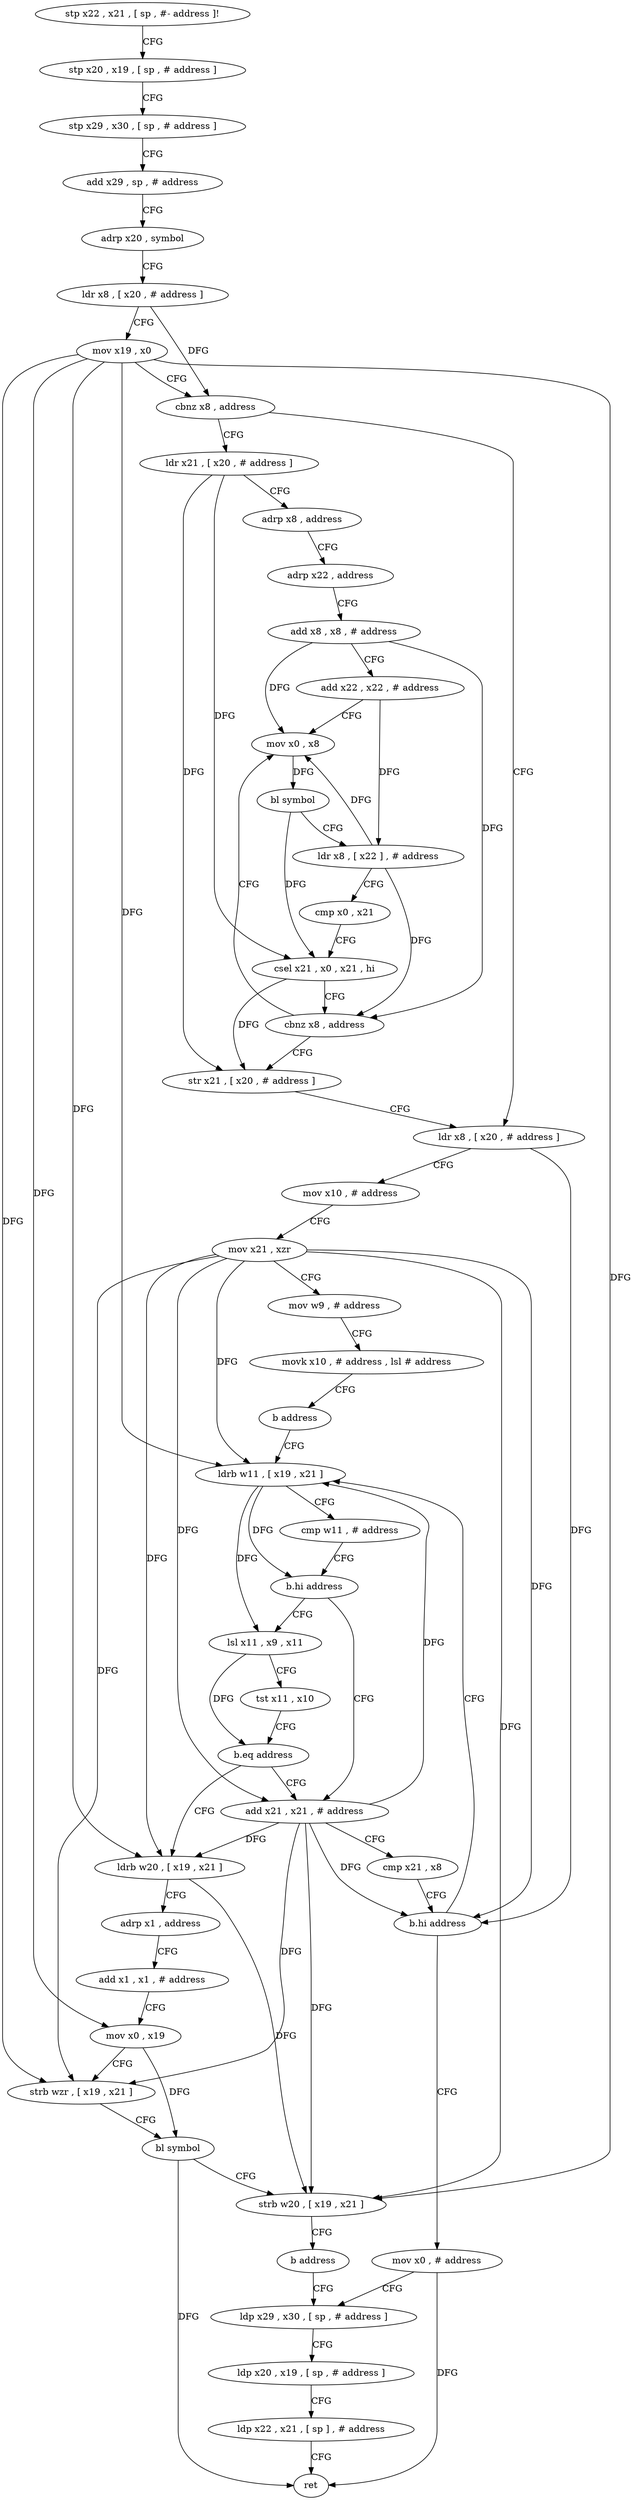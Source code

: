 digraph "func" {
"4206860" [label = "stp x22 , x21 , [ sp , #- address ]!" ]
"4206864" [label = "stp x20 , x19 , [ sp , # address ]" ]
"4206868" [label = "stp x29 , x30 , [ sp , # address ]" ]
"4206872" [label = "add x29 , sp , # address" ]
"4206876" [label = "adrp x20 , symbol" ]
"4206880" [label = "ldr x8 , [ x20 , # address ]" ]
"4206884" [label = "mov x19 , x0" ]
"4206888" [label = "cbnz x8 , address" ]
"4206940" [label = "ldr x8 , [ x20 , # address ]" ]
"4206892" [label = "ldr x21 , [ x20 , # address ]" ]
"4206944" [label = "mov x10 , # address" ]
"4206948" [label = "mov x21 , xzr" ]
"4206952" [label = "mov w9 , # address" ]
"4206956" [label = "movk x10 , # address , lsl # address" ]
"4206960" [label = "b address" ]
"4206976" [label = "ldrb w11 , [ x19 , x21 ]" ]
"4206896" [label = "adrp x8 , address" ]
"4206900" [label = "adrp x22 , address" ]
"4206904" [label = "add x8 , x8 , # address" ]
"4206908" [label = "add x22 , x22 , # address" ]
"4206912" [label = "mov x0 , x8" ]
"4206980" [label = "cmp w11 , # address" ]
"4206984" [label = "b.hi address" ]
"4206964" [label = "add x21 , x21 , # address" ]
"4206988" [label = "lsl x11 , x9 , x11" ]
"4206916" [label = "bl symbol" ]
"4206920" [label = "ldr x8 , [ x22 ] , # address" ]
"4206924" [label = "cmp x0 , x21" ]
"4206928" [label = "csel x21 , x0 , x21 , hi" ]
"4206932" [label = "cbnz x8 , address" ]
"4206936" [label = "str x21 , [ x20 , # address ]" ]
"4206968" [label = "cmp x21 , x8" ]
"4206972" [label = "b.hi address" ]
"4207032" [label = "mov x0 , # address" ]
"4206992" [label = "tst x11 , x10" ]
"4206996" [label = "b.eq address" ]
"4207000" [label = "ldrb w20 , [ x19 , x21 ]" ]
"4207036" [label = "ldp x29 , x30 , [ sp , # address ]" ]
"4207004" [label = "adrp x1 , address" ]
"4207008" [label = "add x1 , x1 , # address" ]
"4207012" [label = "mov x0 , x19" ]
"4207016" [label = "strb wzr , [ x19 , x21 ]" ]
"4207020" [label = "bl symbol" ]
"4207024" [label = "strb w20 , [ x19 , x21 ]" ]
"4207028" [label = "b address" ]
"4207040" [label = "ldp x20 , x19 , [ sp , # address ]" ]
"4207044" [label = "ldp x22 , x21 , [ sp ] , # address" ]
"4207048" [label = "ret" ]
"4206860" -> "4206864" [ label = "CFG" ]
"4206864" -> "4206868" [ label = "CFG" ]
"4206868" -> "4206872" [ label = "CFG" ]
"4206872" -> "4206876" [ label = "CFG" ]
"4206876" -> "4206880" [ label = "CFG" ]
"4206880" -> "4206884" [ label = "CFG" ]
"4206880" -> "4206888" [ label = "DFG" ]
"4206884" -> "4206888" [ label = "CFG" ]
"4206884" -> "4206976" [ label = "DFG" ]
"4206884" -> "4207000" [ label = "DFG" ]
"4206884" -> "4207012" [ label = "DFG" ]
"4206884" -> "4207016" [ label = "DFG" ]
"4206884" -> "4207024" [ label = "DFG" ]
"4206888" -> "4206940" [ label = "CFG" ]
"4206888" -> "4206892" [ label = "CFG" ]
"4206940" -> "4206944" [ label = "CFG" ]
"4206940" -> "4206972" [ label = "DFG" ]
"4206892" -> "4206896" [ label = "CFG" ]
"4206892" -> "4206928" [ label = "DFG" ]
"4206892" -> "4206936" [ label = "DFG" ]
"4206944" -> "4206948" [ label = "CFG" ]
"4206948" -> "4206952" [ label = "CFG" ]
"4206948" -> "4206976" [ label = "DFG" ]
"4206948" -> "4206964" [ label = "DFG" ]
"4206948" -> "4206972" [ label = "DFG" ]
"4206948" -> "4207000" [ label = "DFG" ]
"4206948" -> "4207016" [ label = "DFG" ]
"4206948" -> "4207024" [ label = "DFG" ]
"4206952" -> "4206956" [ label = "CFG" ]
"4206956" -> "4206960" [ label = "CFG" ]
"4206960" -> "4206976" [ label = "CFG" ]
"4206976" -> "4206980" [ label = "CFG" ]
"4206976" -> "4206984" [ label = "DFG" ]
"4206976" -> "4206988" [ label = "DFG" ]
"4206896" -> "4206900" [ label = "CFG" ]
"4206900" -> "4206904" [ label = "CFG" ]
"4206904" -> "4206908" [ label = "CFG" ]
"4206904" -> "4206912" [ label = "DFG" ]
"4206904" -> "4206932" [ label = "DFG" ]
"4206908" -> "4206912" [ label = "CFG" ]
"4206908" -> "4206920" [ label = "DFG" ]
"4206912" -> "4206916" [ label = "DFG" ]
"4206980" -> "4206984" [ label = "CFG" ]
"4206984" -> "4206964" [ label = "CFG" ]
"4206984" -> "4206988" [ label = "CFG" ]
"4206964" -> "4206968" [ label = "CFG" ]
"4206964" -> "4206976" [ label = "DFG" ]
"4206964" -> "4206972" [ label = "DFG" ]
"4206964" -> "4207000" [ label = "DFG" ]
"4206964" -> "4207016" [ label = "DFG" ]
"4206964" -> "4207024" [ label = "DFG" ]
"4206988" -> "4206992" [ label = "CFG" ]
"4206988" -> "4206996" [ label = "DFG" ]
"4206916" -> "4206920" [ label = "CFG" ]
"4206916" -> "4206928" [ label = "DFG" ]
"4206920" -> "4206924" [ label = "CFG" ]
"4206920" -> "4206912" [ label = "DFG" ]
"4206920" -> "4206932" [ label = "DFG" ]
"4206924" -> "4206928" [ label = "CFG" ]
"4206928" -> "4206932" [ label = "CFG" ]
"4206928" -> "4206936" [ label = "DFG" ]
"4206932" -> "4206912" [ label = "CFG" ]
"4206932" -> "4206936" [ label = "CFG" ]
"4206936" -> "4206940" [ label = "CFG" ]
"4206968" -> "4206972" [ label = "CFG" ]
"4206972" -> "4207032" [ label = "CFG" ]
"4206972" -> "4206976" [ label = "CFG" ]
"4207032" -> "4207036" [ label = "CFG" ]
"4207032" -> "4207048" [ label = "DFG" ]
"4206992" -> "4206996" [ label = "CFG" ]
"4206996" -> "4206964" [ label = "CFG" ]
"4206996" -> "4207000" [ label = "CFG" ]
"4207000" -> "4207004" [ label = "CFG" ]
"4207000" -> "4207024" [ label = "DFG" ]
"4207036" -> "4207040" [ label = "CFG" ]
"4207004" -> "4207008" [ label = "CFG" ]
"4207008" -> "4207012" [ label = "CFG" ]
"4207012" -> "4207016" [ label = "CFG" ]
"4207012" -> "4207020" [ label = "DFG" ]
"4207016" -> "4207020" [ label = "CFG" ]
"4207020" -> "4207024" [ label = "CFG" ]
"4207020" -> "4207048" [ label = "DFG" ]
"4207024" -> "4207028" [ label = "CFG" ]
"4207028" -> "4207036" [ label = "CFG" ]
"4207040" -> "4207044" [ label = "CFG" ]
"4207044" -> "4207048" [ label = "CFG" ]
}
